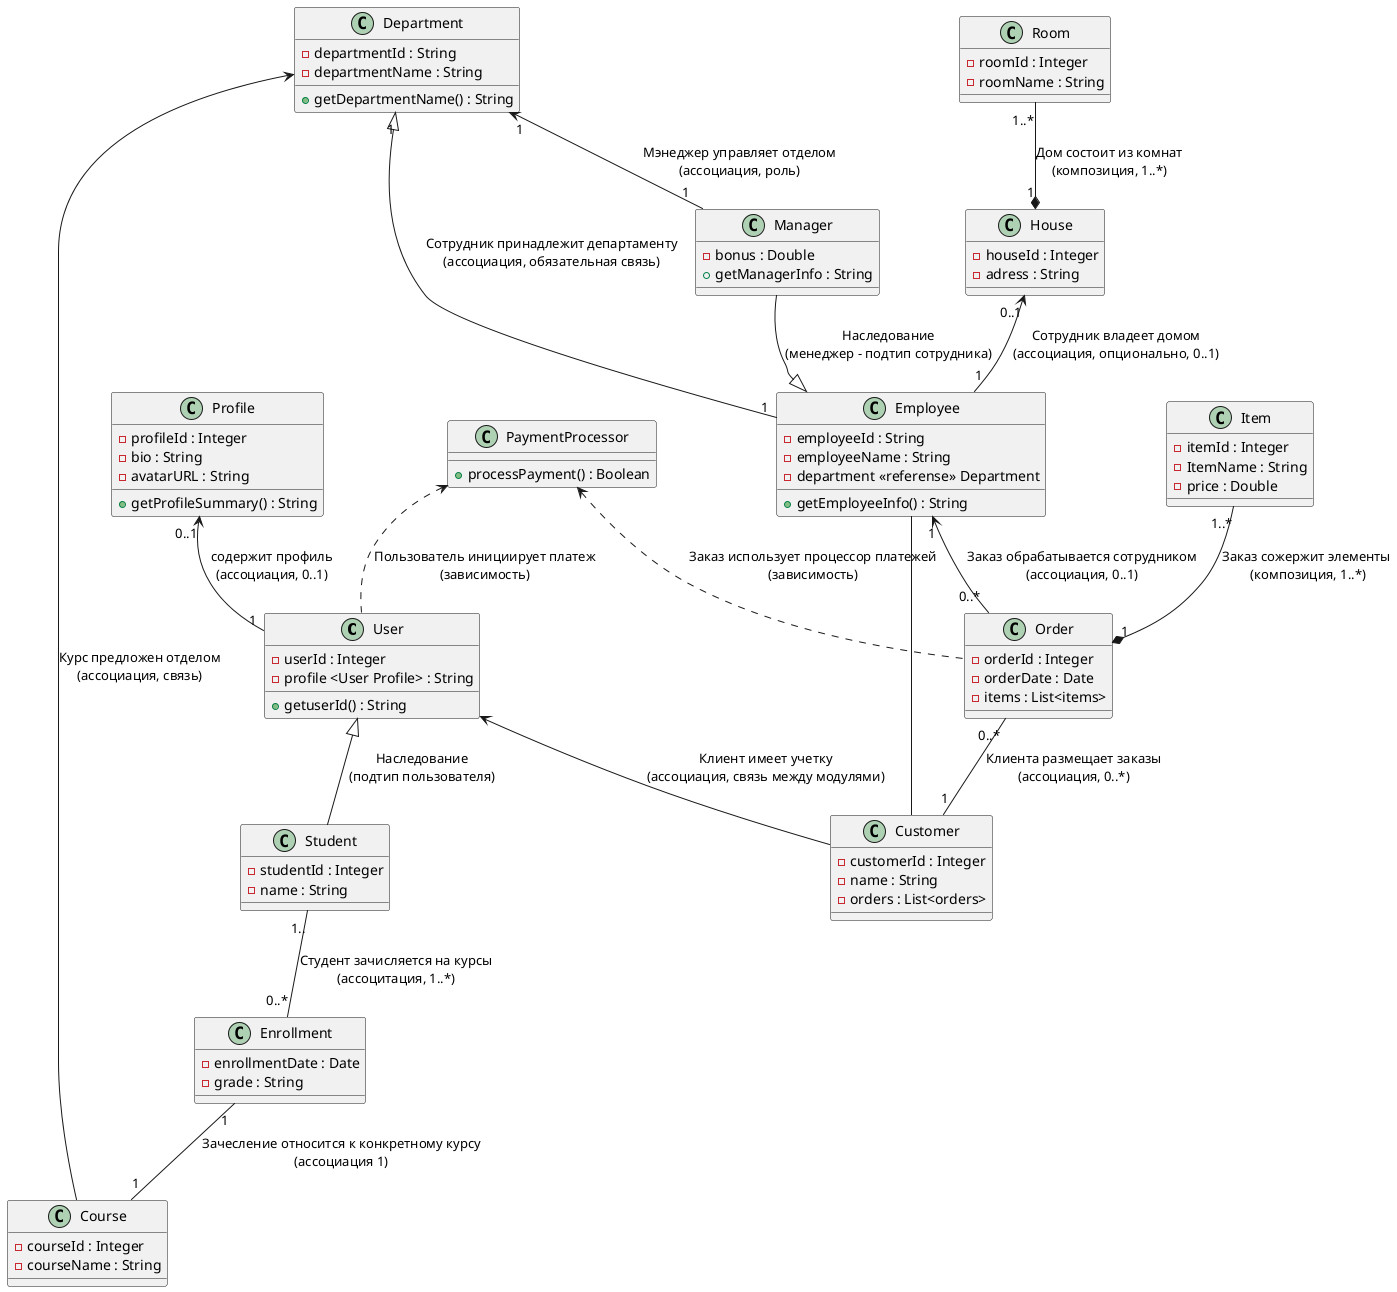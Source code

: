 @startuml

class User {
    - userId : Integer
    - profile <User Profile> : String
    + getuserId() : String
}

class Profile {
    - profileId : Integer
    - bio : String
    - avatarURL : String
    + getProfileSummary() : String
}

class PaymentProcessor {
    + processPayment() : Boolean
}

class Student {
    - studentId : Integer
    - name : String
}

class Enrollment {
    - enrollmentDate : Date 
    - grade : String
}

class Course {
    - courseId : Integer
    - courseName : String
}

class Department {
    - departmentId : String
    - departmentName : String
    + getDepartmentName() : String
}

class Manager {
    - bonus : Double
    + getManagerInfo : String
}

class Room {
    - roomId : Integer
    - roomName : String
}

class House {
    - houseId : Integer
    - adress : String
}

class Employee {
    - employeeId : String
    - employeeName : String
    - department <<referense>> Department
    + getEmployeeInfo() : String
}

class Item {
    - itemId : Integer
    - ItemName : String
    - price : Double
}

class Order {
    - orderId : Integer
    - orderDate : Date 
    - items : List<items>
}

class Customer {
    - customerId : Integer
    - name : String
    - orders : List<orders>
}

User <-- Customer : Клиент имеет учетку\n(ассоциация, связь между модулями)
Profile "0..1"<--"1" User : содержит профиль\n(ассоциация, 0..1)
User <|-- Student : Наследование\n(подтип пользователя)
Student "1.."--"0..*" Enrollment : Студент зачисляется на курсы\n(ассоцитация, 1..*)
Enrollment "1"--"1" Course : Зачесление относится к конкретному курсу\n(ассоциация 1)
Department <-- Course : Курс предложен отделом\n(ассоциация, связь) 
Order "0..*"--"1" Customer : Клиента размещает заказы\n(ассоциация, 0..*)
Item "1..*"--*"1" Order : Заказ сожержит элементы\n (композиция, 1..*)
Employee -- Customer
Employee "1"<--"0..*" Order : Заказ обрабатывается сотрудником\n(ассоциация, 0..1)
Manager --|> Employee : Наследование\n(менеджер - подтип сотрудника)
Department "1"<|--"1" Employee : Сотрудник принадлежит департаменту\n(ассоциация, обязательная связь)
Department "1"<--"1" Manager : Мэнеджер управляет отделом\n(ассоциация, роль)
House "0..1"<--"1" Employee : Сотрудник владеет домом\n(ассоциация, опционально, 0..1)
Room "1..*"--*"1" House : Дом состоит из комнат\n(композиция, 1..*)
PaymentProcessor <.. Order : Заказ использует процессор платежей\n(зависимость)
PaymentProcessor <.. User : Пользователь инициирует платеж\n(зависимость)

@enduml